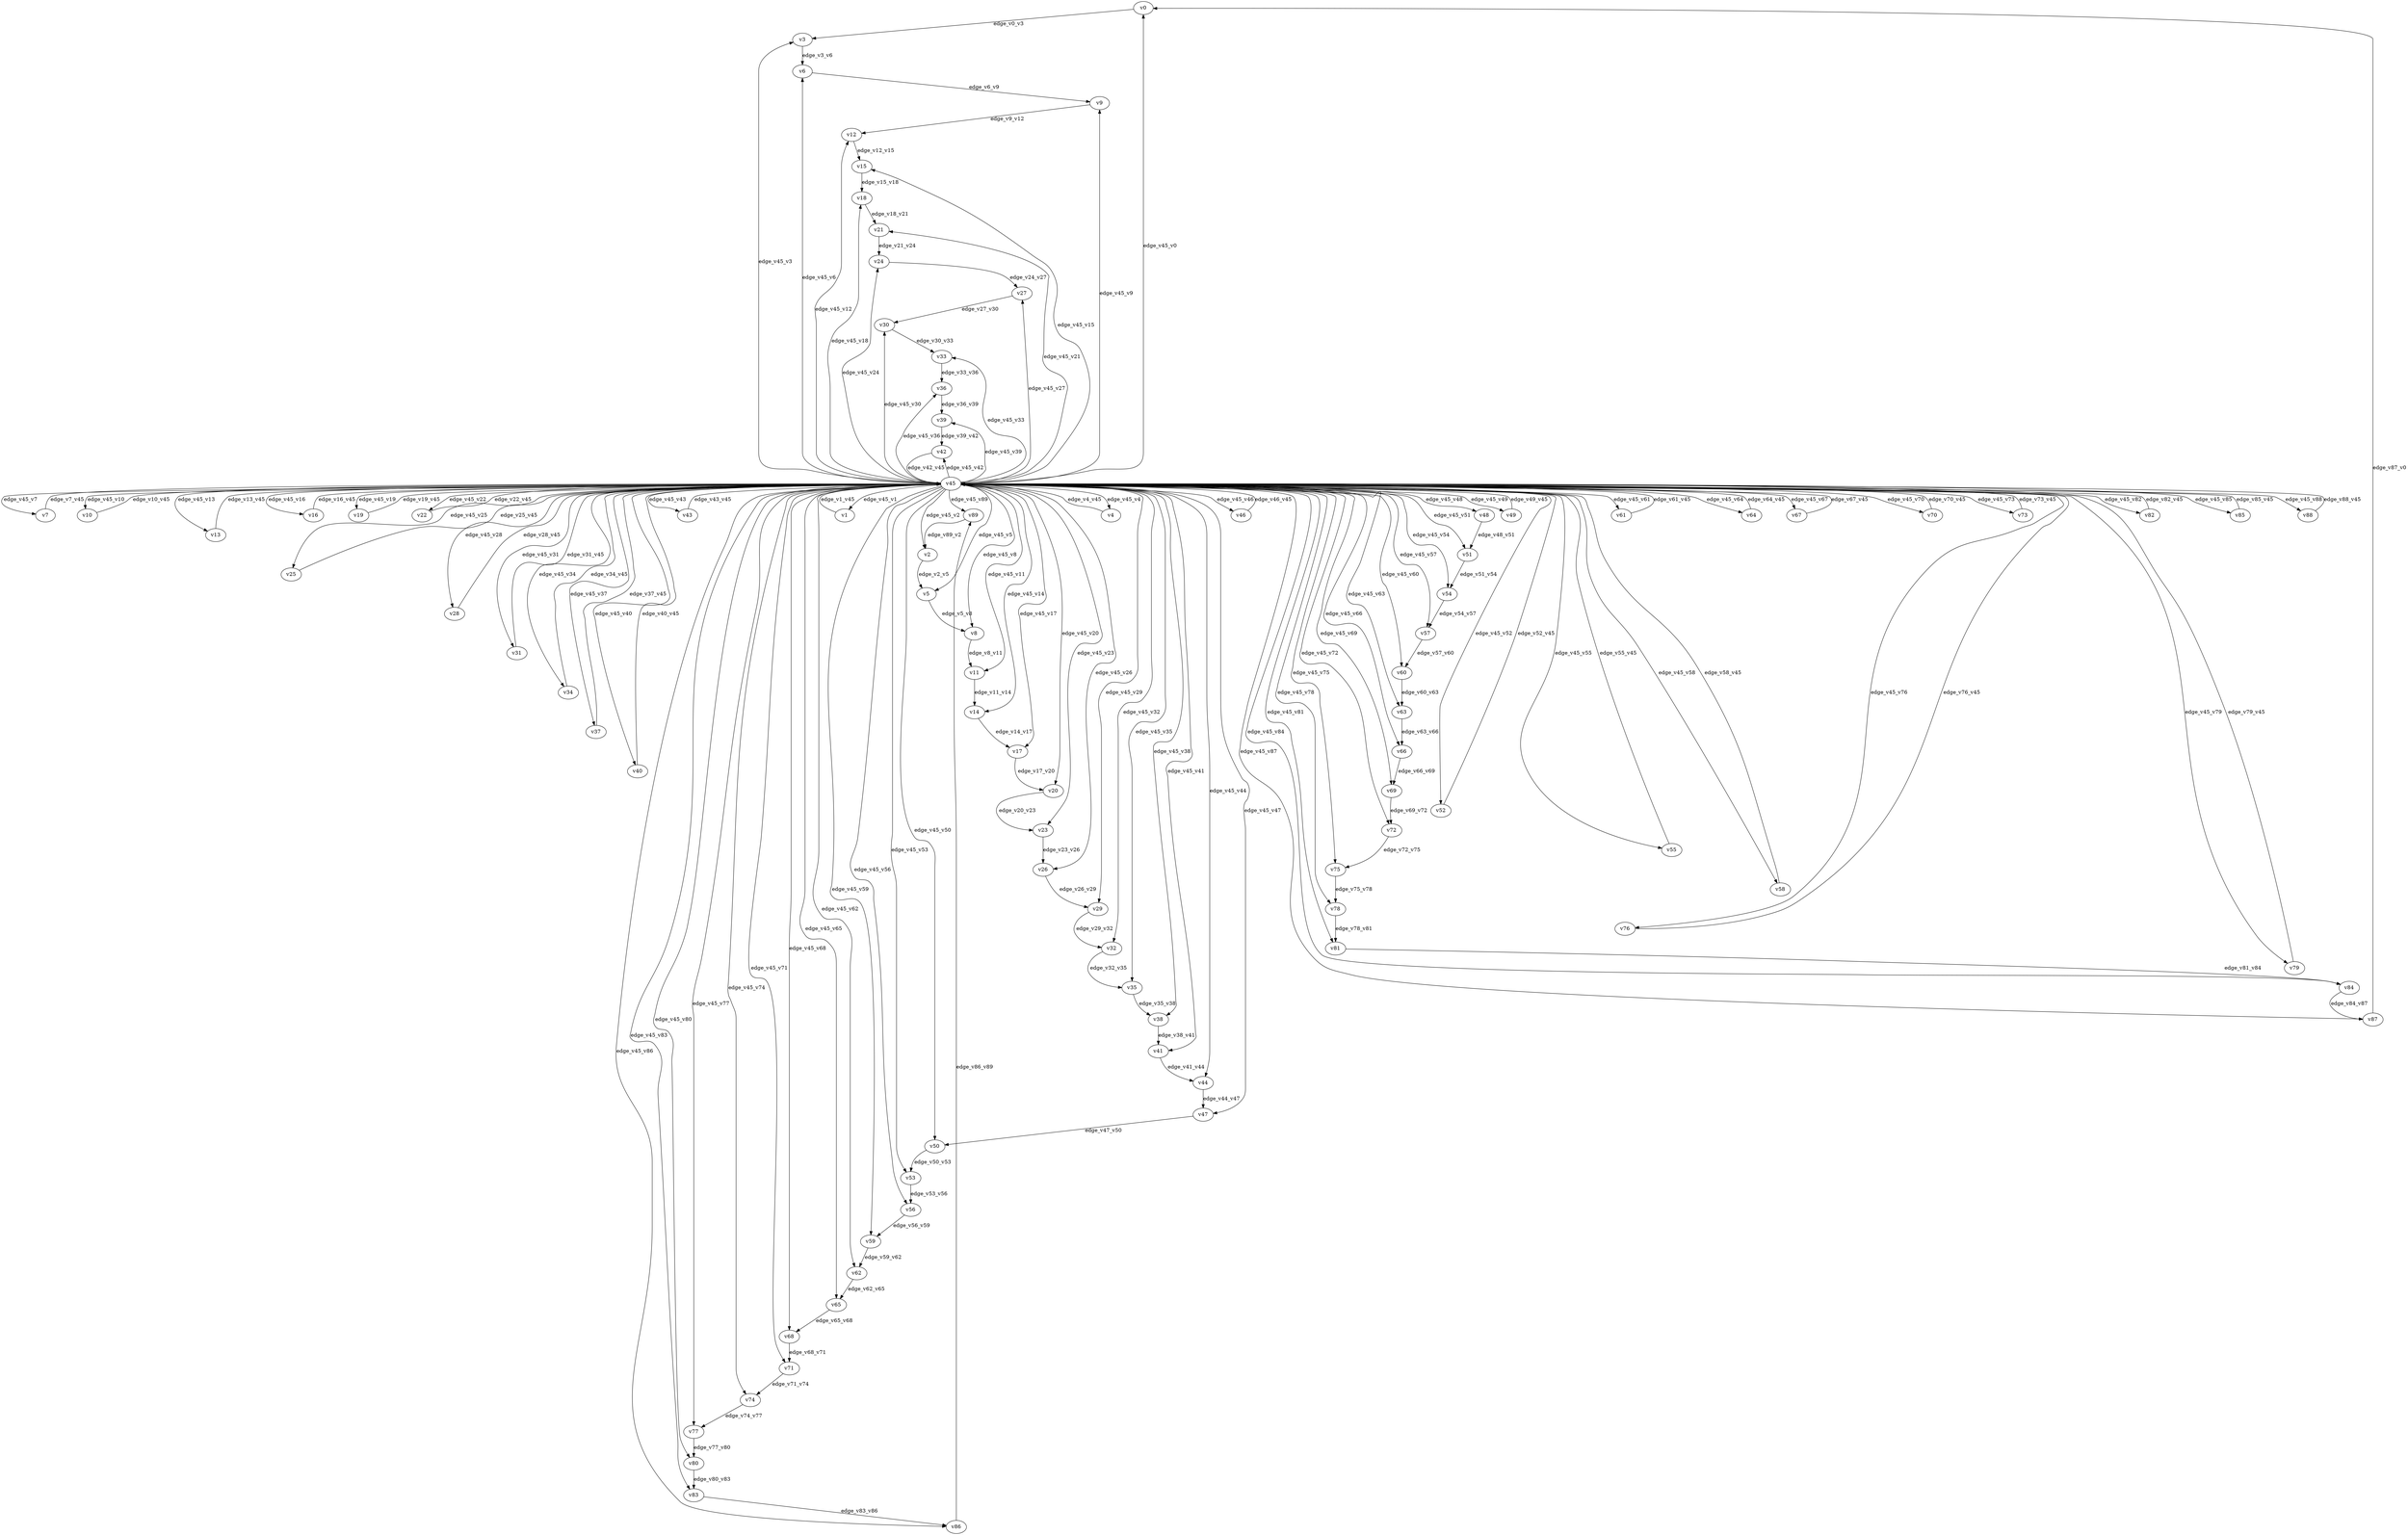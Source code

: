 digraph test126 {
    // Discounted game test case
    // Vertex properties: name [player=X]
    // Edge properties: [weight=Y, discount=Z]

    v0 [name="v0", player=0];
    v1 [name="v1", player=1];
    v2 [name="v2", player=0];
    v3 [name="v3", player=1];
    v4 [name="v4", player=0];
    v5 [name="v5", player=1];
    v6 [name="v6", player=0];
    v7 [name="v7", player=1];
    v8 [name="v8", player=0];
    v9 [name="v9", player=1];
    v10 [name="v10", player=0];
    v11 [name="v11", player=1];
    v12 [name="v12", player=0];
    v13 [name="v13", player=1];
    v14 [name="v14", player=0];
    v15 [name="v15", player=1];
    v16 [name="v16", player=0];
    v17 [name="v17", player=1];
    v18 [name="v18", player=0];
    v19 [name="v19", player=1];
    v20 [name="v20", player=0];
    v21 [name="v21", player=1];
    v22 [name="v22", player=0];
    v23 [name="v23", player=1];
    v24 [name="v24", player=0];
    v25 [name="v25", player=1];
    v26 [name="v26", player=0];
    v27 [name="v27", player=1];
    v28 [name="v28", player=0];
    v29 [name="v29", player=1];
    v30 [name="v30", player=0];
    v31 [name="v31", player=1];
    v32 [name="v32", player=0];
    v33 [name="v33", player=1];
    v34 [name="v34", player=0];
    v35 [name="v35", player=1];
    v36 [name="v36", player=0];
    v37 [name="v37", player=1];
    v38 [name="v38", player=0];
    v39 [name="v39", player=1];
    v40 [name="v40", player=0];
    v41 [name="v41", player=1];
    v42 [name="v42", player=0];
    v43 [name="v43", player=1];
    v44 [name="v44", player=0];
    v45 [name="v45", player=0];
    v46 [name="v46", player=0];
    v47 [name="v47", player=1];
    v48 [name="v48", player=0];
    v49 [name="v49", player=1];
    v50 [name="v50", player=0];
    v51 [name="v51", player=1];
    v52 [name="v52", player=0];
    v53 [name="v53", player=1];
    v54 [name="v54", player=0];
    v55 [name="v55", player=1];
    v56 [name="v56", player=0];
    v57 [name="v57", player=1];
    v58 [name="v58", player=0];
    v59 [name="v59", player=1];
    v60 [name="v60", player=0];
    v61 [name="v61", player=1];
    v62 [name="v62", player=0];
    v63 [name="v63", player=1];
    v64 [name="v64", player=0];
    v65 [name="v65", player=1];
    v66 [name="v66", player=0];
    v67 [name="v67", player=1];
    v68 [name="v68", player=0];
    v69 [name="v69", player=1];
    v70 [name="v70", player=0];
    v71 [name="v71", player=1];
    v72 [name="v72", player=0];
    v73 [name="v73", player=1];
    v74 [name="v74", player=0];
    v75 [name="v75", player=1];
    v76 [name="v76", player=0];
    v77 [name="v77", player=1];
    v78 [name="v78", player=0];
    v79 [name="v79", player=1];
    v80 [name="v80", player=0];
    v81 [name="v81", player=1];
    v82 [name="v82", player=0];
    v83 [name="v83", player=1];
    v84 [name="v84", player=0];
    v85 [name="v85", player=1];
    v86 [name="v86", player=0];
    v87 [name="v87", player=1];
    v88 [name="v88", player=0];
    v89 [name="v89", player=1];

    v45 -> v0 [label="edge_v45_v0", weight=8.29, discount=0.558];
    v45 -> v1 [label="edge_v45_v1", weight=6.56, discount=0.558];
    v1 -> v45 [label="edge_v1_v45", weight=4.14, discount=0.558];
    v45 -> v2 [label="edge_v45_v2", weight=-0.67, discount=0.558];
    v45 -> v3 [label="edge_v45_v3", weight=3.30, discount=0.558];
    v45 -> v4 [label="edge_v45_v4", weight=4.51, discount=0.558];
    v4 -> v45 [label="edge_v4_v45", weight=5.41, discount=0.558];
    v45 -> v5 [label="edge_v45_v5", weight=-1.05, discount=0.558];
    v45 -> v6 [label="edge_v45_v6", weight=4.91, discount=0.558];
    v45 -> v7 [label="edge_v45_v7", weight=7.45, discount=0.558];
    v7 -> v45 [label="edge_v7_v45", weight=9.79, discount=0.558];
    v45 -> v8 [label="edge_v45_v8", weight=-4.94, discount=0.558];
    v45 -> v9 [label="edge_v45_v9", weight=9.31, discount=0.558];
    v45 -> v10 [label="edge_v45_v10", weight=9.90, discount=0.558];
    v10 -> v45 [label="edge_v10_v45", weight=8.63, discount=0.558];
    v45 -> v11 [label="edge_v45_v11", weight=-5.74, discount=0.558];
    v45 -> v12 [label="edge_v45_v12", weight=3.31, discount=0.558];
    v45 -> v13 [label="edge_v45_v13", weight=0.86, discount=0.558];
    v13 -> v45 [label="edge_v13_v45", weight=-0.08, discount=0.558];
    v45 -> v14 [label="edge_v45_v14", weight=3.36, discount=0.558];
    v45 -> v15 [label="edge_v45_v15", weight=-4.03, discount=0.558];
    v45 -> v16 [label="edge_v45_v16", weight=6.18, discount=0.558];
    v16 -> v45 [label="edge_v16_v45", weight=7.63, discount=0.558];
    v45 -> v17 [label="edge_v45_v17", weight=-5.72, discount=0.558];
    v45 -> v18 [label="edge_v45_v18", weight=3.72, discount=0.558];
    v45 -> v19 [label="edge_v45_v19", weight=6.63, discount=0.558];
    v19 -> v45 [label="edge_v19_v45", weight=5.28, discount=0.558];
    v45 -> v20 [label="edge_v45_v20", weight=6.48, discount=0.558];
    v45 -> v21 [label="edge_v45_v21", weight=-4.65, discount=0.558];
    v45 -> v22 [label="edge_v45_v22", weight=9.82, discount=0.558];
    v22 -> v45 [label="edge_v22_v45", weight=12.05, discount=0.558];
    v45 -> v23 [label="edge_v45_v23", weight=-5.44, discount=0.558];
    v45 -> v24 [label="edge_v45_v24", weight=-3.46, discount=0.558];
    v45 -> v25 [label="edge_v45_v25", weight=-3.69, discount=0.558];
    v25 -> v45 [label="edge_v25_v45", weight=-4.90, discount=0.558];
    v45 -> v26 [label="edge_v45_v26", weight=-2.06, discount=0.558];
    v45 -> v27 [label="edge_v45_v27", weight=6.51, discount=0.558];
    v45 -> v28 [label="edge_v45_v28", weight=-5.95, discount=0.558];
    v28 -> v45 [label="edge_v28_v45", weight=-3.96, discount=0.558];
    v45 -> v29 [label="edge_v45_v29", weight=6.21, discount=0.558];
    v45 -> v30 [label="edge_v45_v30", weight=8.46, discount=0.558];
    v45 -> v31 [label="edge_v45_v31", weight=-0.87, discount=0.558];
    v31 -> v45 [label="edge_v31_v45", weight=-3.04, discount=0.558];
    v45 -> v32 [label="edge_v45_v32", weight=6.13, discount=0.558];
    v45 -> v33 [label="edge_v45_v33", weight=-5.12, discount=0.558];
    v45 -> v34 [label="edge_v45_v34", weight=-2.35, discount=0.558];
    v34 -> v45 [label="edge_v34_v45", weight=-3.39, discount=0.558];
    v45 -> v35 [label="edge_v45_v35", weight=5.64, discount=0.558];
    v45 -> v36 [label="edge_v45_v36", weight=-0.32, discount=0.558];
    v45 -> v37 [label="edge_v45_v37", weight=-1.87, discount=0.558];
    v37 -> v45 [label="edge_v37_v45", weight=-0.67, discount=0.558];
    v45 -> v38 [label="edge_v45_v38", weight=-4.13, discount=0.558];
    v45 -> v39 [label="edge_v45_v39", weight=5.98, discount=0.558];
    v45 -> v40 [label="edge_v45_v40", weight=-0.17, discount=0.558];
    v40 -> v45 [label="edge_v40_v45", weight=-2.20, discount=0.558];
    v45 -> v41 [label="edge_v45_v41", weight=-5.70, discount=0.558];
    v45 -> v42 [label="edge_v45_v42", weight=5.71, discount=0.558];
    v45 -> v43 [label="edge_v45_v43", weight=2.76, discount=0.558];
    v43 -> v45 [label="edge_v43_v45", weight=4.23, discount=0.558];
    v45 -> v44 [label="edge_v45_v44", weight=8.09, discount=0.558];
    v45 -> v46 [label="edge_v45_v46", weight=-1.57, discount=0.558];
    v46 -> v45 [label="edge_v46_v45", weight=1.28, discount=0.558];
    v45 -> v47 [label="edge_v45_v47", weight=1.56, discount=0.558];
    v45 -> v48 [label="edge_v45_v48", weight=1.41, discount=0.558];
    v45 -> v49 [label="edge_v45_v49", weight=1.39, discount=0.558];
    v49 -> v45 [label="edge_v49_v45", weight=0.02, discount=0.558];
    v45 -> v50 [label="edge_v45_v50", weight=6.81, discount=0.558];
    v45 -> v51 [label="edge_v45_v51", weight=1.90, discount=0.558];
    v45 -> v52 [label="edge_v45_v52", weight=-4.10, discount=0.558];
    v52 -> v45 [label="edge_v52_v45", weight=-4.73, discount=0.558];
    v45 -> v53 [label="edge_v45_v53", weight=6.75, discount=0.558];
    v45 -> v54 [label="edge_v45_v54", weight=6.93, discount=0.558];
    v45 -> v55 [label="edge_v45_v55", weight=-1.72, discount=0.558];
    v55 -> v45 [label="edge_v55_v45", weight=-2.02, discount=0.558];
    v45 -> v56 [label="edge_v45_v56", weight=-1.14, discount=0.558];
    v45 -> v57 [label="edge_v45_v57", weight=8.76, discount=0.558];
    v45 -> v58 [label="edge_v45_v58", weight=-4.98, discount=0.558];
    v58 -> v45 [label="edge_v58_v45", weight=-7.17, discount=0.558];
    v45 -> v59 [label="edge_v45_v59", weight=-3.58, discount=0.558];
    v45 -> v60 [label="edge_v45_v60", weight=7.73, discount=0.558];
    v45 -> v61 [label="edge_v45_v61", weight=2.84, discount=0.558];
    v61 -> v45 [label="edge_v61_v45", weight=0.82, discount=0.558];
    v45 -> v62 [label="edge_v45_v62", weight=6.66, discount=0.558];
    v45 -> v63 [label="edge_v45_v63", weight=1.81, discount=0.558];
    v45 -> v64 [label="edge_v45_v64", weight=0.03, discount=0.558];
    v64 -> v45 [label="edge_v64_v45", weight=2.35, discount=0.558];
    v45 -> v65 [label="edge_v45_v65", weight=9.82, discount=0.558];
    v45 -> v66 [label="edge_v45_v66", weight=-5.26, discount=0.558];
    v45 -> v67 [label="edge_v45_v67", weight=6.97, discount=0.558];
    v67 -> v45 [label="edge_v67_v45", weight=5.27, discount=0.558];
    v45 -> v68 [label="edge_v45_v68", weight=8.88, discount=0.558];
    v45 -> v69 [label="edge_v45_v69", weight=-0.89, discount=0.558];
    v45 -> v70 [label="edge_v45_v70", weight=3.80, discount=0.558];
    v70 -> v45 [label="edge_v70_v45", weight=4.69, discount=0.558];
    v45 -> v71 [label="edge_v45_v71", weight=0.42, discount=0.558];
    v45 -> v72 [label="edge_v45_v72", weight=-0.04, discount=0.558];
    v45 -> v73 [label="edge_v45_v73", weight=6.59, discount=0.558];
    v73 -> v45 [label="edge_v73_v45", weight=7.18, discount=0.558];
    v45 -> v74 [label="edge_v45_v74", weight=4.20, discount=0.558];
    v45 -> v75 [label="edge_v45_v75", weight=-0.27, discount=0.558];
    v45 -> v76 [label="edge_v45_v76", weight=-2.98, discount=0.558];
    v76 -> v45 [label="edge_v76_v45", weight=-4.49, discount=0.558];
    v45 -> v77 [label="edge_v45_v77", weight=3.01, discount=0.558];
    v45 -> v78 [label="edge_v45_v78", weight=2.07, discount=0.558];
    v45 -> v79 [label="edge_v45_v79", weight=-5.19, discount=0.558];
    v79 -> v45 [label="edge_v79_v45", weight=-2.42, discount=0.558];
    v45 -> v80 [label="edge_v45_v80", weight=0.12, discount=0.558];
    v45 -> v81 [label="edge_v45_v81", weight=-5.06, discount=0.558];
    v45 -> v82 [label="edge_v45_v82", weight=9.30, discount=0.558];
    v82 -> v45 [label="edge_v82_v45", weight=11.83, discount=0.558];
    v45 -> v83 [label="edge_v45_v83", weight=-4.33, discount=0.558];
    v45 -> v84 [label="edge_v45_v84", weight=-0.27, discount=0.558];
    v45 -> v85 [label="edge_v45_v85", weight=2.87, discount=0.558];
    v85 -> v45 [label="edge_v85_v45", weight=3.20, discount=0.558];
    v45 -> v86 [label="edge_v45_v86", weight=-4.39, discount=0.558];
    v45 -> v87 [label="edge_v45_v87", weight=-5.11, discount=0.558];
    v45 -> v88 [label="edge_v45_v88", weight=3.39, discount=0.558];
    v88 -> v45 [label="edge_v88_v45", weight=3.90, discount=0.558];
    v45 -> v89 [label="edge_v45_v89", weight=8.23, discount=0.558];
    v0 -> v3 [label="edge_v0_v3", weight=1.91, discount=0.558];
    v2 -> v5 [label="edge_v2_v5", weight=-0.65, discount=0.558];
    v3 -> v6 [label="edge_v3_v6", weight=4.92, discount=0.558];
    v5 -> v8 [label="edge_v5_v8", weight=1.55, discount=0.558];
    v6 -> v9 [label="edge_v6_v9", weight=5.08, discount=0.558];
    v8 -> v11 [label="edge_v8_v11", weight=3.24, discount=0.558];
    v9 -> v12 [label="edge_v9_v12", weight=2.31, discount=0.558];
    v11 -> v14 [label="edge_v11_v14", weight=5.42, discount=0.558];
    v12 -> v15 [label="edge_v12_v15", weight=1.32, discount=0.558];
    v14 -> v17 [label="edge_v14_v17", weight=-0.03, discount=0.558];
    v15 -> v18 [label="edge_v15_v18", weight=1.29, discount=0.558];
    v17 -> v20 [label="edge_v17_v20", weight=5.38, discount=0.558];
    v18 -> v21 [label="edge_v18_v21", weight=1.06, discount=0.558];
    v20 -> v23 [label="edge_v20_v23", weight=0.30, discount=0.558];
    v21 -> v24 [label="edge_v21_v24", weight=3.08, discount=0.558];
    v23 -> v26 [label="edge_v23_v26", weight=4.17, discount=0.558];
    v24 -> v27 [label="edge_v24_v27", weight=0.82, discount=0.558];
    v26 -> v29 [label="edge_v26_v29", weight=0.18, discount=0.558];
    v27 -> v30 [label="edge_v27_v30", weight=3.62, discount=0.558];
    v29 -> v32 [label="edge_v29_v32", weight=0.17, discount=0.558];
    v30 -> v33 [label="edge_v30_v33", weight=3.08, discount=0.558];
    v32 -> v35 [label="edge_v32_v35", weight=-0.70, discount=0.558];
    v33 -> v36 [label="edge_v33_v36", weight=4.27, discount=0.558];
    v35 -> v38 [label="edge_v35_v38", weight=-0.53, discount=0.558];
    v36 -> v39 [label="edge_v36_v39", weight=4.57, discount=0.558];
    v38 -> v41 [label="edge_v38_v41", weight=6.87, discount=0.558];
    v39 -> v42 [label="edge_v39_v42", weight=6.34, discount=0.558];
    v41 -> v44 [label="edge_v41_v44", weight=4.44, discount=0.558];
    v42 -> v45 [label="edge_v42_v45", weight=6.25, discount=0.558];
    v44 -> v47 [label="edge_v44_v47", weight=6.84, discount=0.558];
    v47 -> v50 [label="edge_v47_v50", weight=3.11, discount=0.558];
    v48 -> v51 [label="edge_v48_v51", weight=0.74, discount=0.558];
    v50 -> v53 [label="edge_v50_v53", weight=6.11, discount=0.558];
    v51 -> v54 [label="edge_v51_v54", weight=5.44, discount=0.558];
    v53 -> v56 [label="edge_v53_v56", weight=3.10, discount=0.558];
    v54 -> v57 [label="edge_v54_v57", weight=1.09, discount=0.558];
    v56 -> v59 [label="edge_v56_v59", weight=-2.45, discount=0.558];
    v57 -> v60 [label="edge_v57_v60", weight=0.59, discount=0.558];
    v59 -> v62 [label="edge_v59_v62", weight=5.44, discount=0.558];
    v60 -> v63 [label="edge_v60_v63", weight=2.34, discount=0.558];
    v62 -> v65 [label="edge_v62_v65", weight=5.37, discount=0.558];
    v63 -> v66 [label="edge_v63_v66", weight=1.40, discount=0.558];
    v65 -> v68 [label="edge_v65_v68", weight=-0.48, discount=0.558];
    v66 -> v69 [label="edge_v66_v69", weight=0.98, discount=0.558];
    v68 -> v71 [label="edge_v68_v71", weight=5.82, discount=0.558];
    v69 -> v72 [label="edge_v69_v72", weight=5.81, discount=0.558];
    v71 -> v74 [label="edge_v71_v74", weight=4.01, discount=0.558];
    v72 -> v75 [label="edge_v72_v75", weight=0.27, discount=0.558];
    v74 -> v77 [label="edge_v74_v77", weight=0.75, discount=0.558];
    v75 -> v78 [label="edge_v75_v78", weight=6.14, discount=0.558];
    v77 -> v80 [label="edge_v77_v80", weight=2.77, discount=0.558];
    v78 -> v81 [label="edge_v78_v81", weight=3.16, discount=0.558];
    v80 -> v83 [label="edge_v80_v83", weight=1.75, discount=0.558];
    v81 -> v84 [label="edge_v81_v84", weight=-2.76, discount=0.558];
    v83 -> v86 [label="edge_v83_v86", weight=0.01, discount=0.558];
    v84 -> v87 [label="edge_v84_v87", weight=-0.96, discount=0.558];
    v86 -> v89 [label="edge_v86_v89", weight=5.44, discount=0.558];
    v87 -> v0 [label="edge_v87_v0", weight=4.37, discount=0.558];
    v89 -> v2 [label="edge_v89_v2", weight=2.12, discount=0.558];
}
